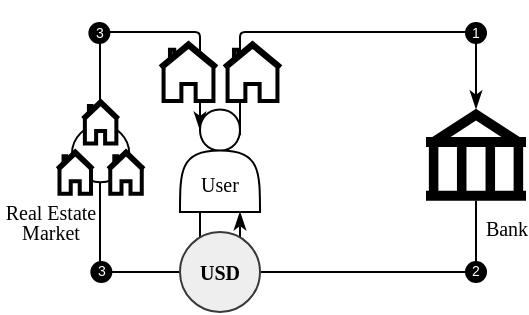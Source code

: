 <mxfile version="24.7.17">
  <diagram id="GUxEJdWFkQ5Y1Z3yI3_n" name="dex_agg_chain">
    <mxGraphModel dx="734" dy="496" grid="1" gridSize="10" guides="1" tooltips="1" connect="1" arrows="1" fold="1" page="1" pageScale="1" pageWidth="280" pageHeight="150" math="1" shadow="0">
      <root>
        <mxCell id="0" />
        <mxCell id="1" parent="0" />
        <mxCell id="KAM6tXVUPyQemzaOSMBD-19" style="edgeStyle=orthogonalEdgeStyle;rounded=1;orthogonalLoop=1;jettySize=auto;html=1;exitX=0.75;exitY=0.25;exitDx=0;exitDy=0;entryX=0.5;entryY=0;entryDx=0;entryDy=0;entryPerimeter=0;endArrow=classicThin;endFill=1;arcSize=5;fillColor=#d80073;strokeColor=#000000;exitPerimeter=0;" parent="1" source="nBqxjyZSAqmiugvEhESZ-1" target="YP0olthrGreJ2NC8cAtz-1" edge="1">
          <mxGeometry relative="1" as="geometry">
            <Array as="points">
              <mxPoint x="-160" y="10" />
              <mxPoint x="-42" y="10" />
            </Array>
            <mxPoint x="-42" y="54.38" as="targetPoint" />
          </mxGeometry>
        </mxCell>
        <mxCell id="KAM6tXVUPyQemzaOSMBD-17" style="edgeStyle=orthogonalEdgeStyle;rounded=1;orthogonalLoop=1;jettySize=auto;html=1;exitX=0.25;exitY=1;exitDx=0;exitDy=0;entryX=0.25;entryY=0.2;entryDx=0;entryDy=0;entryPerimeter=0;endArrow=classicThin;endFill=1;arcSize=5;strokeColor=#000000;" parent="1" source="nBqxjyZSAqmiugvEhESZ-1" target="nBqxjyZSAqmiugvEhESZ-1" edge="1">
          <mxGeometry relative="1" as="geometry">
            <Array as="points">
              <mxPoint x="-180" y="130" />
              <mxPoint x="-230" y="130" />
              <mxPoint x="-230" y="10" />
              <mxPoint x="-180" y="10" />
            </Array>
          </mxGeometry>
        </mxCell>
        <mxCell id="nBqxjyZSAqmiugvEhESZ-1" value="&lt;font style=&quot;font-size: 10px;&quot;&gt;&lt;br&gt;&lt;font style=&quot;font-size: 10px;&quot;&gt;&lt;br&gt;User&lt;/font&gt;&lt;/font&gt;" style="shape=actor;whiteSpace=wrap;html=1;fontSize=10;fontFamily=Times New Roman;verticalAlign=middle;" parent="1" vertex="1">
          <mxGeometry x="-190" y="48.75" width="40" height="51.25" as="geometry" />
        </mxCell>
        <mxCell id="KAM6tXVUPyQemzaOSMBD-14" style="edgeStyle=orthogonalEdgeStyle;rounded=1;orthogonalLoop=1;jettySize=auto;html=1;exitX=0.5;exitY=1;exitDx=0;exitDy=0;exitPerimeter=0;entryX=0.75;entryY=1;entryDx=0;entryDy=0;endArrow=classicThin;endFill=1;arcSize=5;fillColor=#1ba1e2;strokeColor=#000000;" parent="1" target="nBqxjyZSAqmiugvEhESZ-1" edge="1">
          <mxGeometry relative="1" as="geometry">
            <Array as="points">
              <mxPoint x="-42" y="130" />
              <mxPoint x="-160" y="130" />
            </Array>
            <mxPoint x="-42" y="94.38" as="sourcePoint" />
          </mxGeometry>
        </mxCell>
        <mxCell id="pSTLvtJ6N-k_h_3kzANq-1" value="&lt;b style=&quot;font-size: 10px;&quot;&gt;USD&lt;/b&gt;" style="ellipse;whiteSpace=wrap;html=1;aspect=fixed;labelBackgroundColor=none;labelBorderColor=none;fillColor=#eeeeee;strokeColor=#36393d;fontSize=10;fontFamily=Times New Roman;" parent="1" vertex="1">
          <mxGeometry x="-190" y="110" width="40" height="40" as="geometry" />
        </mxCell>
        <mxCell id="tQlDpdfI8tNapmZSiwGD-6" value="" style="html=1;verticalLabelPosition=bottom;align=center;labelBackgroundColor=#ffffff;verticalAlign=top;strokeWidth=2;strokeColor=#000000;shadow=0;dashed=0;shape=mxgraph.ios7.icons.home;" parent="1" vertex="1">
          <mxGeometry x="-200" y="15.5" width="28.5" height="29" as="geometry" />
        </mxCell>
        <mxCell id="tQlDpdfI8tNapmZSiwGD-15" value="" style="html=1;verticalLabelPosition=bottom;align=center;labelBackgroundColor=#ffffff;verticalAlign=top;strokeWidth=2;strokeColor=#000000;shadow=0;dashed=0;shape=mxgraph.ios7.icons.home;" parent="1" vertex="1">
          <mxGeometry x="-168" y="15.5" width="28.5" height="29" as="geometry" />
        </mxCell>
        <mxCell id="YP0olthrGreJ2NC8cAtz-1" value="&lt;font face=&quot;Times New Roman&quot; style=&quot;font-size: 10px;&quot;&gt;&amp;nbsp; &amp;nbsp; &amp;nbsp; &amp;nbsp; &amp;nbsp; &amp;nbsp; Bank&lt;/font&gt;" style="shape=mxgraph.signs.travel.bank;html=1;pointerEvents=1;fillColor=#000000;strokeColor=none;verticalLabelPosition=bottom;verticalAlign=top;align=center;" parent="1" vertex="1">
          <mxGeometry x="-67" y="48.38" width="50" height="46" as="geometry" />
        </mxCell>
        <mxCell id="YP0olthrGreJ2NC8cAtz-11" value="&lt;p style=&quot;line-height: 70%;&quot;&gt;&lt;font style=&quot;font-size: 10px;&quot;&gt;Real Estate Market&lt;/font&gt;&lt;/p&gt;" style="text;html=1;strokeColor=none;fillColor=none;align=center;verticalAlign=middle;whiteSpace=wrap;rounded=0;fontFamily=Times New Roman;" parent="1" vertex="1">
          <mxGeometry x="-280" y="99.88" width="50.69" height="10.12" as="geometry" />
        </mxCell>
        <mxCell id="sZ71CuTHEqxfST7ryQjR-1" value="" style="group" parent="1" vertex="1" connectable="0">
          <mxGeometry x="-251.38" y="44.5" width="43.38" height="46.37" as="geometry" />
        </mxCell>
        <mxCell id="YP0olthrGreJ2NC8cAtz-8" value="" style="ellipse;whiteSpace=wrap;html=1;aspect=fixed;" parent="sZ71CuTHEqxfST7ryQjR-1" vertex="1">
          <mxGeometry x="7.38" y="12" width="28.62" height="28.62" as="geometry" />
        </mxCell>
        <mxCell id="YP0olthrGreJ2NC8cAtz-6" value="" style="html=1;verticalLabelPosition=bottom;align=center;labelBackgroundColor=#ffffff;verticalAlign=top;strokeWidth=2;strokeColor=#000000;shadow=0;dashed=0;shape=mxgraph.ios7.icons.home;" parent="sZ71CuTHEqxfST7ryQjR-1" vertex="1">
          <mxGeometry y="25.12" width="18" height="21.25" as="geometry" />
        </mxCell>
        <mxCell id="YP0olthrGreJ2NC8cAtz-9" value="" style="html=1;verticalLabelPosition=bottom;align=center;labelBackgroundColor=#ffffff;verticalAlign=top;strokeWidth=2;strokeColor=#000000;shadow=0;dashed=0;shape=mxgraph.ios7.icons.home;" parent="sZ71CuTHEqxfST7ryQjR-1" vertex="1">
          <mxGeometry x="25.38" y="25.12" width="18" height="21.25" as="geometry" />
        </mxCell>
        <mxCell id="YP0olthrGreJ2NC8cAtz-10" value="" style="html=1;verticalLabelPosition=bottom;align=center;labelBackgroundColor=#ffffff;verticalAlign=top;strokeWidth=2;strokeColor=#000000;shadow=0;dashed=0;shape=mxgraph.ios7.icons.home;" parent="sZ71CuTHEqxfST7ryQjR-1" vertex="1">
          <mxGeometry x="12.69" width="18" height="21.25" as="geometry" />
        </mxCell>
        <mxCell id="od6f7ltMmhKCnKz1Nnpq-1" value="&lt;p style=&quot;line-height: 270%;&quot;&gt;1&lt;/p&gt;" style="ellipse;whiteSpace=wrap;html=1;aspect=fixed;fontSize=7;labelBackgroundColor=none;fontColor=#FFFFFF;fillColor=#000000;align=center;" vertex="1" parent="1">
          <mxGeometry x="-47" y="5.5" width="10" height="10" as="geometry" />
        </mxCell>
        <mxCell id="od6f7ltMmhKCnKz1Nnpq-2" value="&lt;p style=&quot;line-height: 270%;&quot;&gt;2&lt;/p&gt;" style="ellipse;whiteSpace=wrap;html=1;aspect=fixed;fontSize=7;labelBackgroundColor=none;fontColor=#FFFFFF;fillColor=#000000;align=center;" vertex="1" parent="1">
          <mxGeometry x="-47" y="125" width="10" height="10" as="geometry" />
        </mxCell>
        <mxCell id="od6f7ltMmhKCnKz1Nnpq-3" value="&lt;p style=&quot;line-height: 270%;&quot;&gt;3&lt;/p&gt;" style="ellipse;whiteSpace=wrap;html=1;aspect=fixed;fontSize=7;labelBackgroundColor=none;fontColor=#FFFFFF;fillColor=#000000;align=center;" vertex="1" parent="1">
          <mxGeometry x="-234.31" y="125" width="10" height="10" as="geometry" />
        </mxCell>
        <mxCell id="od6f7ltMmhKCnKz1Nnpq-5" value="&lt;p style=&quot;line-height: 270%;&quot;&gt;3&lt;/p&gt;" style="ellipse;whiteSpace=wrap;html=1;aspect=fixed;fontSize=7;labelBackgroundColor=none;fontColor=#FFFFFF;fillColor=#000000;align=center;" vertex="1" parent="1">
          <mxGeometry x="-235.31" y="5.5" width="10" height="10" as="geometry" />
        </mxCell>
      </root>
    </mxGraphModel>
  </diagram>
</mxfile>
